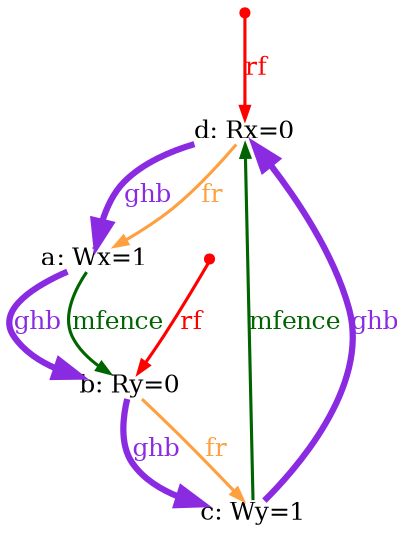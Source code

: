 digraph G {

fontname="Arial";


/* the unlocked events */
eiid0 [label="a: Wx=1", shape="none", fontsize=12, pos="1.000000,0.750000!", fixedsize="true", height="0.166667", width="0.666667"];
eiid1 [label="b: Ry=0", shape="none", fontsize=12, pos="1.000000,0.000000!", fixedsize="true", height="0.166667", width="0.666667"];
eiid2 [label="c: Wy=1", shape="none", fontsize=12, pos="2.000000,0.750000!", fixedsize="true", height="0.166667", width="0.666667"];
eiid3 [label="d: Rx=0", shape="none", fontsize=12, pos="2.000000,0.000000!", fixedsize="true", height="0.166667", width="0.666667"];

/* the intra_causality_data edges */


/* the intra_causality_control edges */

/* the poi edges */
/* the rfmap edges */
initeiid1 [shape=point, height=0.06, width=0.06, color="red", pos="0.400000,0.112500!"];
initeiid1 -> eiid1 [label="rf", color="red", fontcolor="red", fontsize=12, penwidth="1.500000", arrowsize="0.600000"];
initeiid3 [shape=point, height=0.06, width=0.06, color="red", pos="1.400000,0.112500!"];
initeiid3 -> eiid3 [label="rf", color="red", fontcolor="red", fontsize=12, penwidth="1.500000", arrowsize="0.600000"];


/* The viewed-before edges */
eiid0 -> eiid1 [label="mfence", color="darkgreen", fontcolor="darkgreen", fontsize=12, penwidth="1.500000", arrowsize="0.600000"];
eiid3 -> eiid2 [label="mfence", color="darkgreen", fontcolor="darkgreen", fontsize=12, penwidth="1.500000", arrowsize="0.600000", dir="back"];
eiid0 -> eiid1 [label="ghb", fontsize=12, penwidth="3.0", color="blueviolet", fontcolor="blueviolet", arrowsize="1.2"];
eiid1 -> eiid2 [label="ghb", fontsize=12, penwidth="3.0", color="blueviolet", fontcolor="blueviolet", arrowsize="1.2"];
eiid3 -> eiid2 [label="ghb", fontsize=12, dir="back", penwidth="3.0", color="blueviolet", fontcolor="blueviolet", arrowsize="1.2"];
eiid3 -> eiid0 [label="ghb", fontsize=12, penwidth="3.0", color="blueviolet", fontcolor="blueviolet", arrowsize="1.2"];
eiid1 -> eiid2 [label="fr", color="#ffa040", fontcolor="#ffa040", fontsize=12, penwidth="1.500000", arrowsize="0.600000"];
eiid3 -> eiid0 [label="fr", color="#ffa040", fontcolor="#ffa040", fontsize=12, penwidth="1.500000", arrowsize="0.600000"];
}
